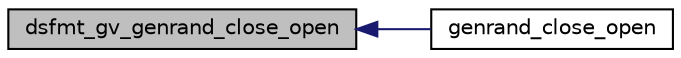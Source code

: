 digraph "dsfmt_gv_genrand_close_open"
{
 // INTERACTIVE_SVG=YES
  edge [fontname="Helvetica",fontsize="10",labelfontname="Helvetica",labelfontsize="10"];
  node [fontname="Helvetica",fontsize="10",shape=record];
  rankdir="LR";
  Node1 [label="dsfmt_gv_genrand_close_open",height=0.2,width=0.4,color="black", fillcolor="grey75", style="filled", fontcolor="black"];
  Node1 -> Node2 [dir="back",color="midnightblue",fontsize="10",style="solid",fontname="Helvetica"];
  Node2 [label="genrand_close_open",height=0.2,width=0.4,color="black", fillcolor="white", style="filled",URL="$d_s_f_m_t_8h.html#ab5e8f9060fd540a3bb1c5b7641284cad"];
}
